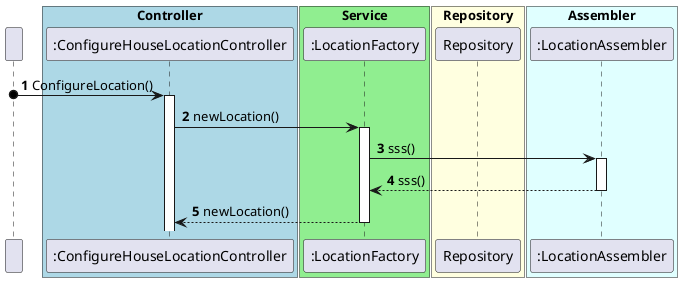 @startuml

participant " "
box "Controller" #LightBlue
participant ":ConfigureHouseLocationController" as ConfigureHouseLocationController
end box
box "Service" #LightGreen
participant ":LocationFactory" as Service
end box
box "Repository" #LightYellow
participant "Repository" as Repository
end box
box "Assembler" #LightCyan
participant ":LocationAssembler" as Assembler
end box
autonumber

" " o-> ConfigureHouseLocationController : ConfigureLocation()

activate "ConfigureHouseLocationController"

ConfigureHouseLocationController -> "Service" : newLocation()
activate Service

Service -> "Assembler" : sss()
activate Assembler
"Assembler" --> Service : sss()
deactivate Assembler
Service --> "ConfigureHouseLocationController" : newLocation()

deactivate Service















@enduml
